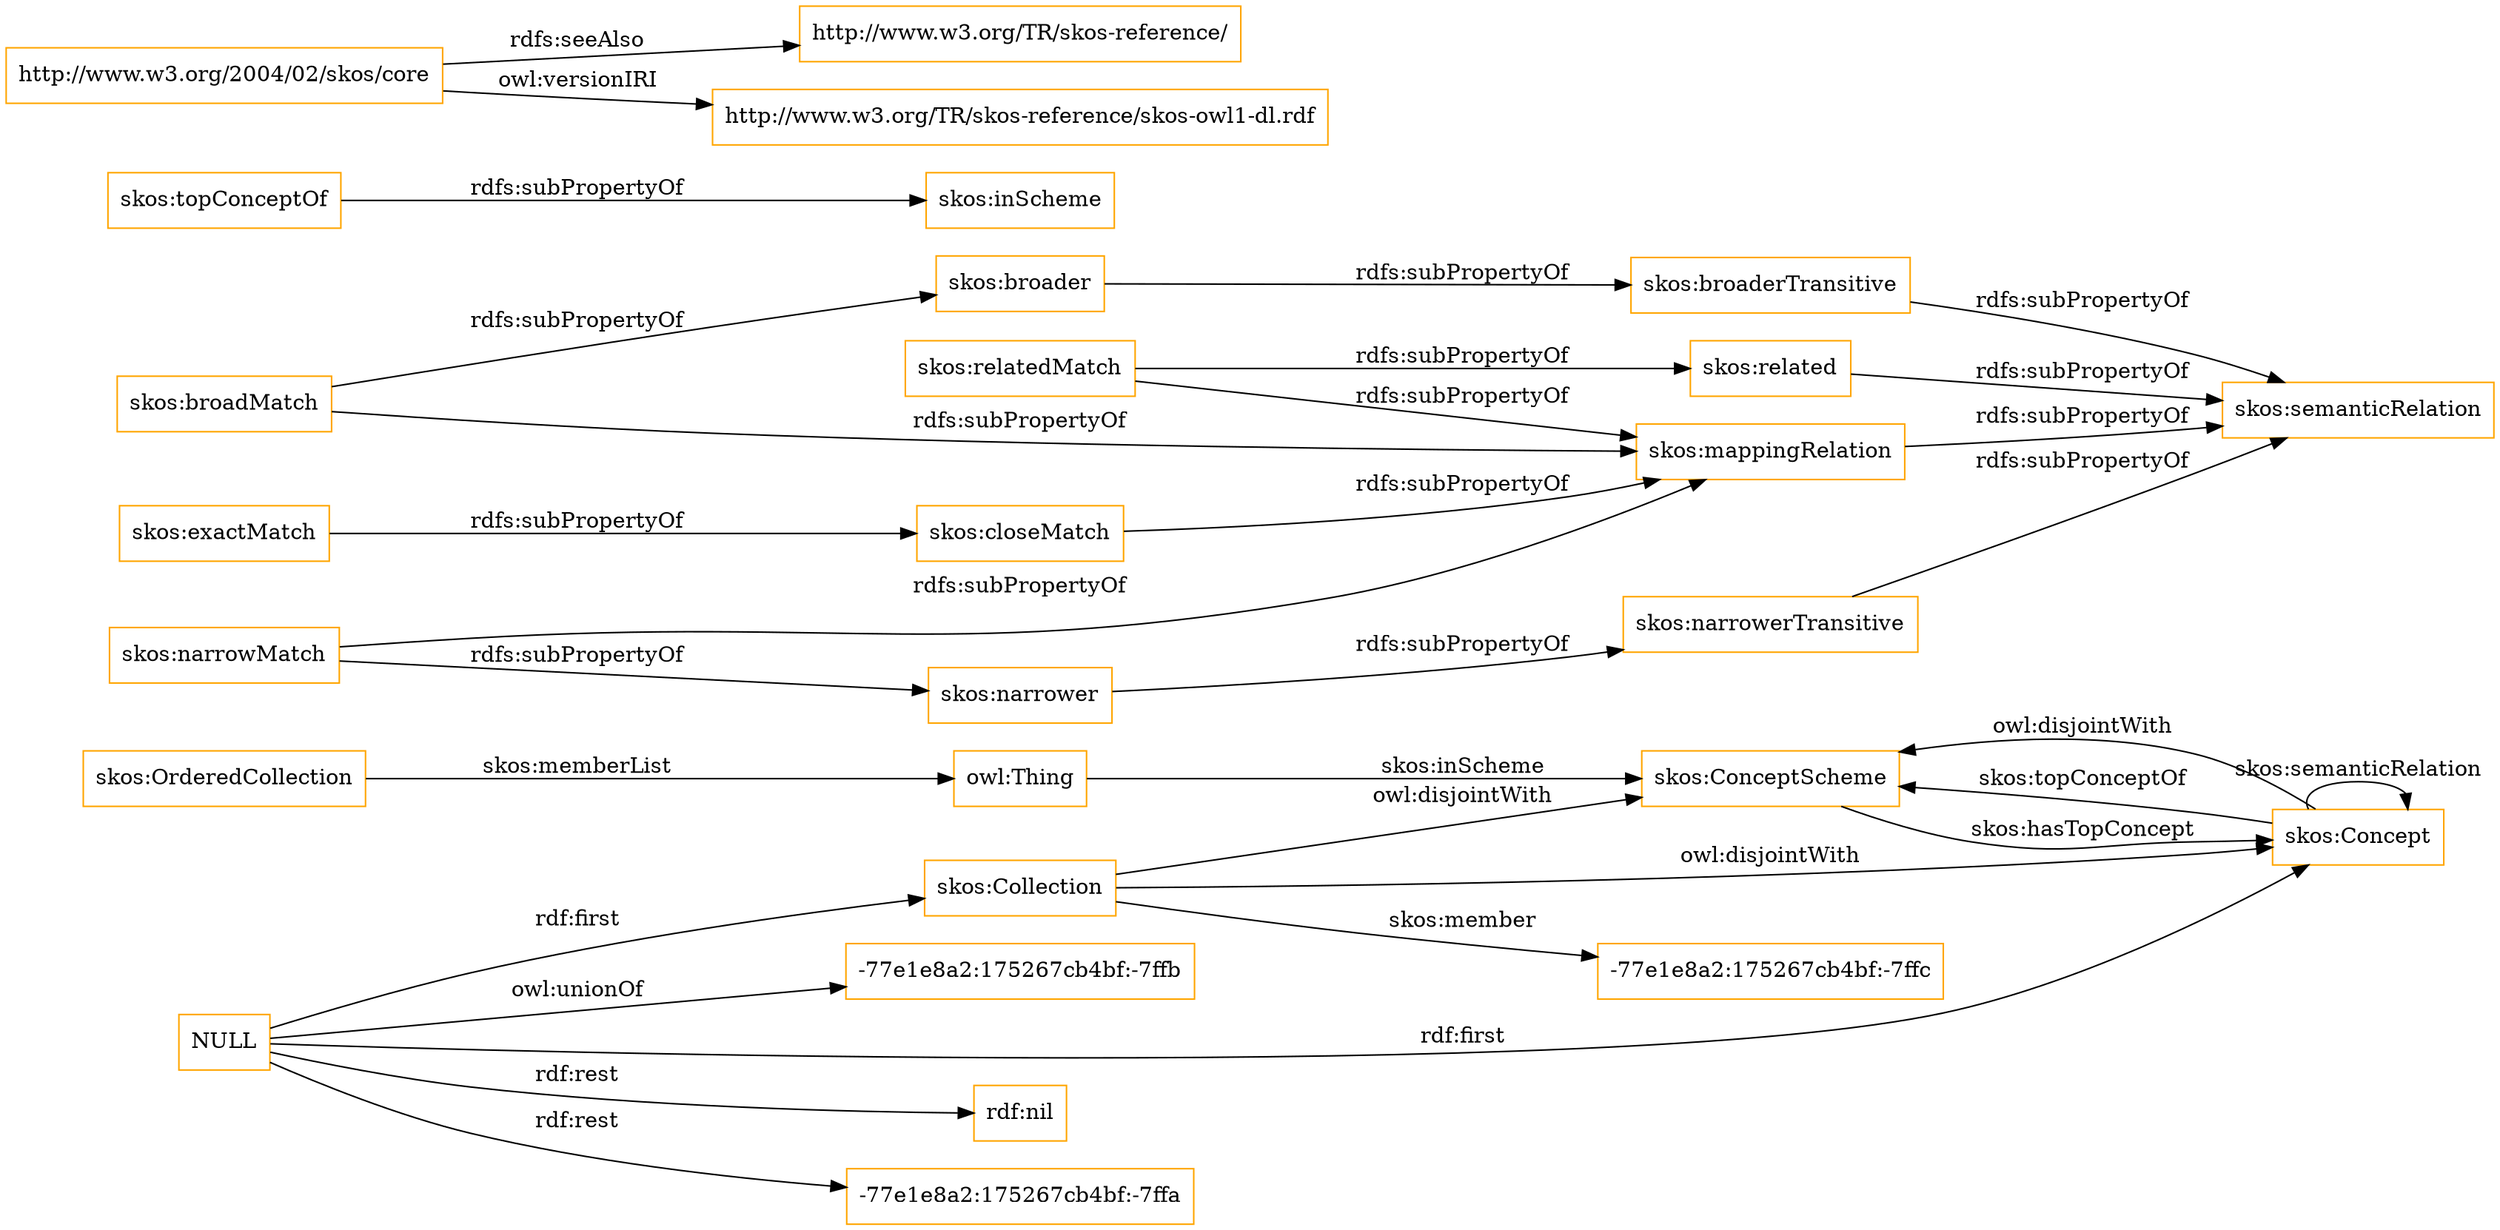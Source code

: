 digraph ar2dtool_diagram { 
rankdir=LR;
size="1501"
node [shape = rectangle, color="orange"]; "skos:OrderedCollection" "skos:ConceptScheme" "skos:Concept" "skos:Collection" "-77e1e8a2:175267cb4bf:-7ffc" ; /*classes style*/
	"skos:narrowerTransitive" -> "skos:semanticRelation" [ label = "rdfs:subPropertyOf" ];
	"NULL" -> "rdf:nil" [ label = "rdf:rest" ];
	"NULL" -> "skos:Concept" [ label = "rdf:first" ];
	"NULL" -> "-77e1e8a2:175267cb4bf:-7ffa" [ label = "rdf:rest" ];
	"NULL" -> "skos:Collection" [ label = "rdf:first" ];
	"NULL" -> "-77e1e8a2:175267cb4bf:-7ffb" [ label = "owl:unionOf" ];
	"skos:closeMatch" -> "skos:mappingRelation" [ label = "rdfs:subPropertyOf" ];
	"skos:Concept" -> "skos:ConceptScheme" [ label = "owl:disjointWith" ];
	"skos:relatedMatch" -> "skos:related" [ label = "rdfs:subPropertyOf" ];
	"skos:relatedMatch" -> "skos:mappingRelation" [ label = "rdfs:subPropertyOf" ];
	"skos:related" -> "skos:semanticRelation" [ label = "rdfs:subPropertyOf" ];
	"skos:topConceptOf" -> "skos:inScheme" [ label = "rdfs:subPropertyOf" ];
	"skos:broadMatch" -> "skos:mappingRelation" [ label = "rdfs:subPropertyOf" ];
	"skos:broadMatch" -> "skos:broader" [ label = "rdfs:subPropertyOf" ];
	"skos:exactMatch" -> "skos:closeMatch" [ label = "rdfs:subPropertyOf" ];
	"skos:broaderTransitive" -> "skos:semanticRelation" [ label = "rdfs:subPropertyOf" ];
	"skos:broader" -> "skos:broaderTransitive" [ label = "rdfs:subPropertyOf" ];
	"skos:mappingRelation" -> "skos:semanticRelation" [ label = "rdfs:subPropertyOf" ];
	"http://www.w3.org/2004/02/skos/core" -> "http://www.w3.org/TR/skos-reference/" [ label = "rdfs:seeAlso" ];
	"http://www.w3.org/2004/02/skos/core" -> "http://www.w3.org/TR/skos-reference/skos-owl1-dl.rdf" [ label = "owl:versionIRI" ];
	"skos:Collection" -> "skos:ConceptScheme" [ label = "owl:disjointWith" ];
	"skos:Collection" -> "skos:Concept" [ label = "owl:disjointWith" ];
	"skos:narrower" -> "skos:narrowerTransitive" [ label = "rdfs:subPropertyOf" ];
	"skos:narrowMatch" -> "skos:narrower" [ label = "rdfs:subPropertyOf" ];
	"skos:narrowMatch" -> "skos:mappingRelation" [ label = "rdfs:subPropertyOf" ];
	"skos:OrderedCollection" -> "owl:Thing" [ label = "skos:memberList" ];
	"skos:Concept" -> "skos:ConceptScheme" [ label = "skos:topConceptOf" ];
	"skos:Concept" -> "skos:Concept" [ label = "skos:semanticRelation" ];
	"skos:Collection" -> "-77e1e8a2:175267cb4bf:-7ffc" [ label = "skos:member" ];
	"skos:ConceptScheme" -> "skos:Concept" [ label = "skos:hasTopConcept" ];
	"owl:Thing" -> "skos:ConceptScheme" [ label = "skos:inScheme" ];

}
